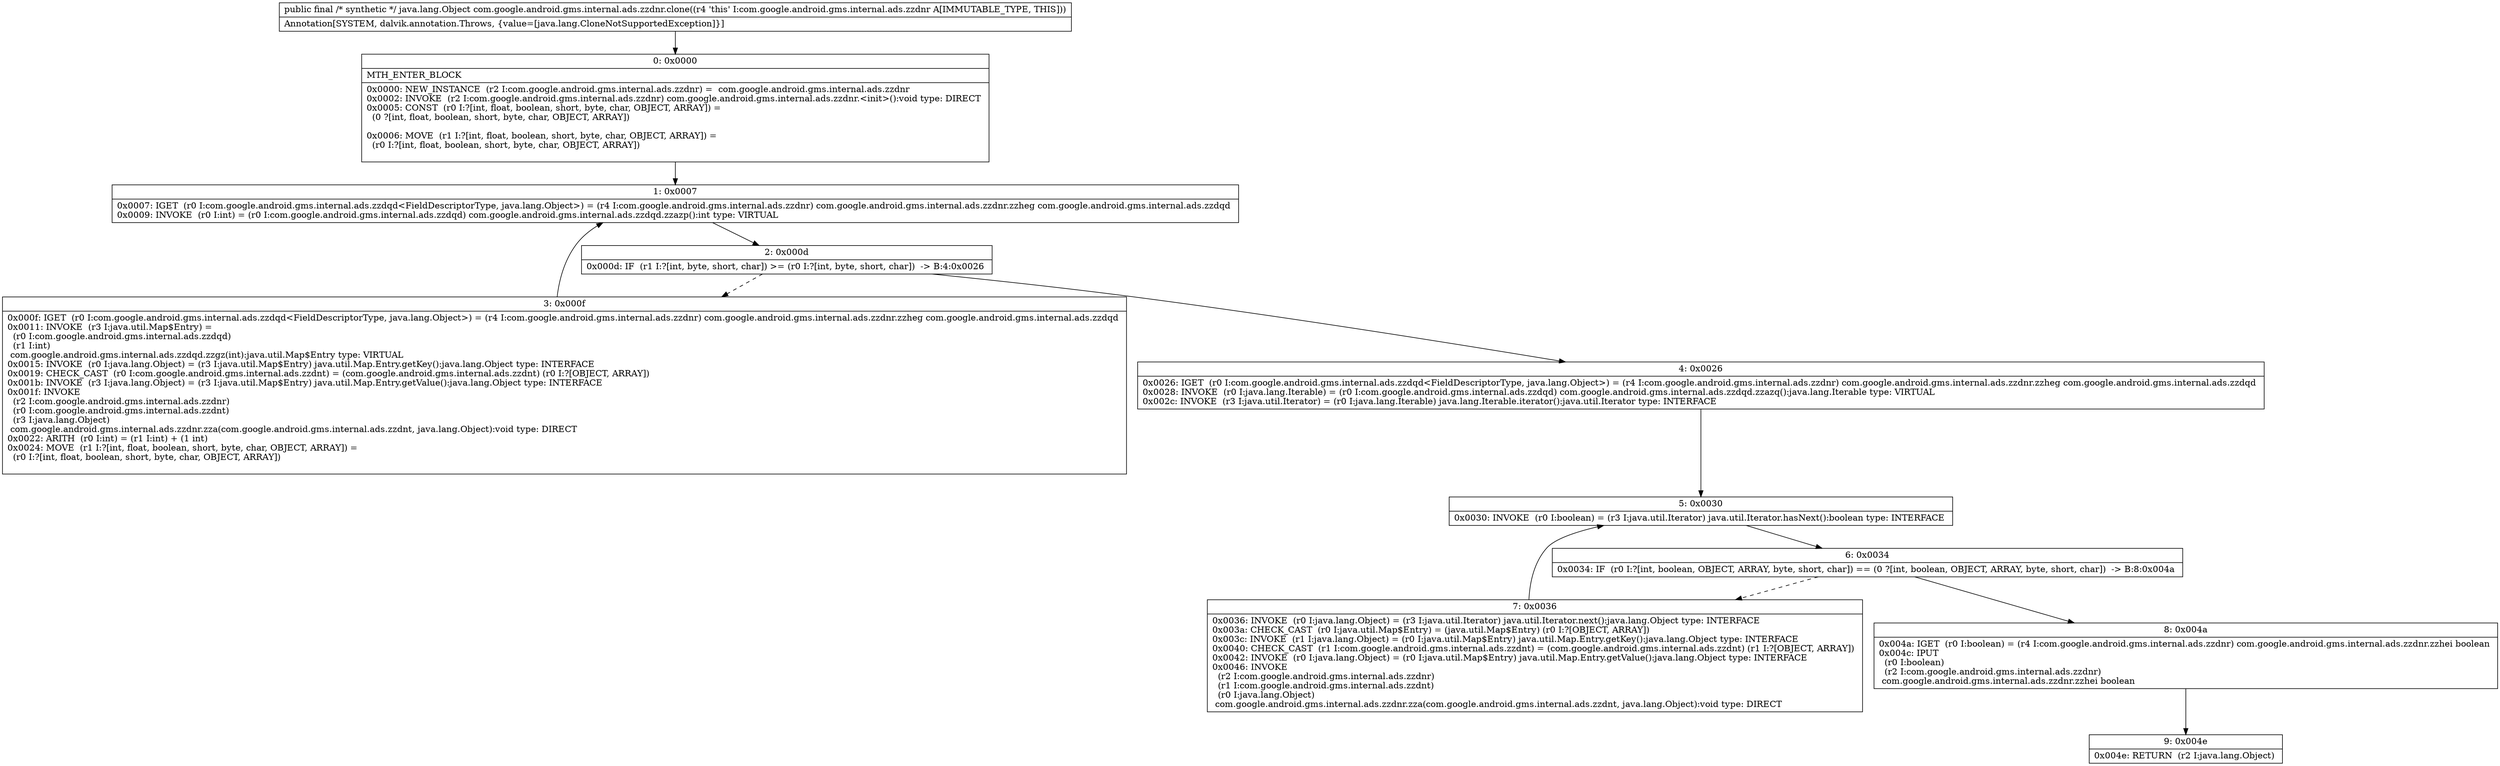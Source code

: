 digraph "CFG forcom.google.android.gms.internal.ads.zzdnr.clone()Ljava\/lang\/Object;" {
Node_0 [shape=record,label="{0\:\ 0x0000|MTH_ENTER_BLOCK\l|0x0000: NEW_INSTANCE  (r2 I:com.google.android.gms.internal.ads.zzdnr) =  com.google.android.gms.internal.ads.zzdnr \l0x0002: INVOKE  (r2 I:com.google.android.gms.internal.ads.zzdnr) com.google.android.gms.internal.ads.zzdnr.\<init\>():void type: DIRECT \l0x0005: CONST  (r0 I:?[int, float, boolean, short, byte, char, OBJECT, ARRAY]) = \l  (0 ?[int, float, boolean, short, byte, char, OBJECT, ARRAY])\l \l0x0006: MOVE  (r1 I:?[int, float, boolean, short, byte, char, OBJECT, ARRAY]) = \l  (r0 I:?[int, float, boolean, short, byte, char, OBJECT, ARRAY])\l \l}"];
Node_1 [shape=record,label="{1\:\ 0x0007|0x0007: IGET  (r0 I:com.google.android.gms.internal.ads.zzdqd\<FieldDescriptorType, java.lang.Object\>) = (r4 I:com.google.android.gms.internal.ads.zzdnr) com.google.android.gms.internal.ads.zzdnr.zzheg com.google.android.gms.internal.ads.zzdqd \l0x0009: INVOKE  (r0 I:int) = (r0 I:com.google.android.gms.internal.ads.zzdqd) com.google.android.gms.internal.ads.zzdqd.zzazp():int type: VIRTUAL \l}"];
Node_2 [shape=record,label="{2\:\ 0x000d|0x000d: IF  (r1 I:?[int, byte, short, char]) \>= (r0 I:?[int, byte, short, char])  \-\> B:4:0x0026 \l}"];
Node_3 [shape=record,label="{3\:\ 0x000f|0x000f: IGET  (r0 I:com.google.android.gms.internal.ads.zzdqd\<FieldDescriptorType, java.lang.Object\>) = (r4 I:com.google.android.gms.internal.ads.zzdnr) com.google.android.gms.internal.ads.zzdnr.zzheg com.google.android.gms.internal.ads.zzdqd \l0x0011: INVOKE  (r3 I:java.util.Map$Entry) = \l  (r0 I:com.google.android.gms.internal.ads.zzdqd)\l  (r1 I:int)\l com.google.android.gms.internal.ads.zzdqd.zzgz(int):java.util.Map$Entry type: VIRTUAL \l0x0015: INVOKE  (r0 I:java.lang.Object) = (r3 I:java.util.Map$Entry) java.util.Map.Entry.getKey():java.lang.Object type: INTERFACE \l0x0019: CHECK_CAST  (r0 I:com.google.android.gms.internal.ads.zzdnt) = (com.google.android.gms.internal.ads.zzdnt) (r0 I:?[OBJECT, ARRAY]) \l0x001b: INVOKE  (r3 I:java.lang.Object) = (r3 I:java.util.Map$Entry) java.util.Map.Entry.getValue():java.lang.Object type: INTERFACE \l0x001f: INVOKE  \l  (r2 I:com.google.android.gms.internal.ads.zzdnr)\l  (r0 I:com.google.android.gms.internal.ads.zzdnt)\l  (r3 I:java.lang.Object)\l com.google.android.gms.internal.ads.zzdnr.zza(com.google.android.gms.internal.ads.zzdnt, java.lang.Object):void type: DIRECT \l0x0022: ARITH  (r0 I:int) = (r1 I:int) + (1 int) \l0x0024: MOVE  (r1 I:?[int, float, boolean, short, byte, char, OBJECT, ARRAY]) = \l  (r0 I:?[int, float, boolean, short, byte, char, OBJECT, ARRAY])\l \l}"];
Node_4 [shape=record,label="{4\:\ 0x0026|0x0026: IGET  (r0 I:com.google.android.gms.internal.ads.zzdqd\<FieldDescriptorType, java.lang.Object\>) = (r4 I:com.google.android.gms.internal.ads.zzdnr) com.google.android.gms.internal.ads.zzdnr.zzheg com.google.android.gms.internal.ads.zzdqd \l0x0028: INVOKE  (r0 I:java.lang.Iterable) = (r0 I:com.google.android.gms.internal.ads.zzdqd) com.google.android.gms.internal.ads.zzdqd.zzazq():java.lang.Iterable type: VIRTUAL \l0x002c: INVOKE  (r3 I:java.util.Iterator) = (r0 I:java.lang.Iterable) java.lang.Iterable.iterator():java.util.Iterator type: INTERFACE \l}"];
Node_5 [shape=record,label="{5\:\ 0x0030|0x0030: INVOKE  (r0 I:boolean) = (r3 I:java.util.Iterator) java.util.Iterator.hasNext():boolean type: INTERFACE \l}"];
Node_6 [shape=record,label="{6\:\ 0x0034|0x0034: IF  (r0 I:?[int, boolean, OBJECT, ARRAY, byte, short, char]) == (0 ?[int, boolean, OBJECT, ARRAY, byte, short, char])  \-\> B:8:0x004a \l}"];
Node_7 [shape=record,label="{7\:\ 0x0036|0x0036: INVOKE  (r0 I:java.lang.Object) = (r3 I:java.util.Iterator) java.util.Iterator.next():java.lang.Object type: INTERFACE \l0x003a: CHECK_CAST  (r0 I:java.util.Map$Entry) = (java.util.Map$Entry) (r0 I:?[OBJECT, ARRAY]) \l0x003c: INVOKE  (r1 I:java.lang.Object) = (r0 I:java.util.Map$Entry) java.util.Map.Entry.getKey():java.lang.Object type: INTERFACE \l0x0040: CHECK_CAST  (r1 I:com.google.android.gms.internal.ads.zzdnt) = (com.google.android.gms.internal.ads.zzdnt) (r1 I:?[OBJECT, ARRAY]) \l0x0042: INVOKE  (r0 I:java.lang.Object) = (r0 I:java.util.Map$Entry) java.util.Map.Entry.getValue():java.lang.Object type: INTERFACE \l0x0046: INVOKE  \l  (r2 I:com.google.android.gms.internal.ads.zzdnr)\l  (r1 I:com.google.android.gms.internal.ads.zzdnt)\l  (r0 I:java.lang.Object)\l com.google.android.gms.internal.ads.zzdnr.zza(com.google.android.gms.internal.ads.zzdnt, java.lang.Object):void type: DIRECT \l}"];
Node_8 [shape=record,label="{8\:\ 0x004a|0x004a: IGET  (r0 I:boolean) = (r4 I:com.google.android.gms.internal.ads.zzdnr) com.google.android.gms.internal.ads.zzdnr.zzhei boolean \l0x004c: IPUT  \l  (r0 I:boolean)\l  (r2 I:com.google.android.gms.internal.ads.zzdnr)\l com.google.android.gms.internal.ads.zzdnr.zzhei boolean \l}"];
Node_9 [shape=record,label="{9\:\ 0x004e|0x004e: RETURN  (r2 I:java.lang.Object) \l}"];
MethodNode[shape=record,label="{public final \/* synthetic *\/ java.lang.Object com.google.android.gms.internal.ads.zzdnr.clone((r4 'this' I:com.google.android.gms.internal.ads.zzdnr A[IMMUTABLE_TYPE, THIS]))  | Annotation[SYSTEM, dalvik.annotation.Throws, \{value=[java.lang.CloneNotSupportedException]\}]\l}"];
MethodNode -> Node_0;
Node_0 -> Node_1;
Node_1 -> Node_2;
Node_2 -> Node_3[style=dashed];
Node_2 -> Node_4;
Node_3 -> Node_1;
Node_4 -> Node_5;
Node_5 -> Node_6;
Node_6 -> Node_7[style=dashed];
Node_6 -> Node_8;
Node_7 -> Node_5;
Node_8 -> Node_9;
}

